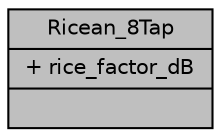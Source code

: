 digraph "Ricean_8Tap"
{
 // LATEX_PDF_SIZE
  edge [fontname="Helvetica",fontsize="10",labelfontname="Helvetica",labelfontsize="10"];
  node [fontname="Helvetica",fontsize="10",shape=record];
  Node1 [label="{Ricean_8Tap\n|+ rice_factor_dB\l|}",height=0.2,width=0.4,color="black", fillcolor="grey75", style="filled", fontcolor="black",tooltip=" "];
}
